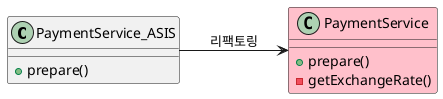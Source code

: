@startuml
left to right direction

class PaymentService_ASIS {
    + prepare()
}

class PaymentService #pink {
    + prepare()
    - getExchangeRate()
}

PaymentService_ASIS --> PaymentService : 리팩토링
@enduml